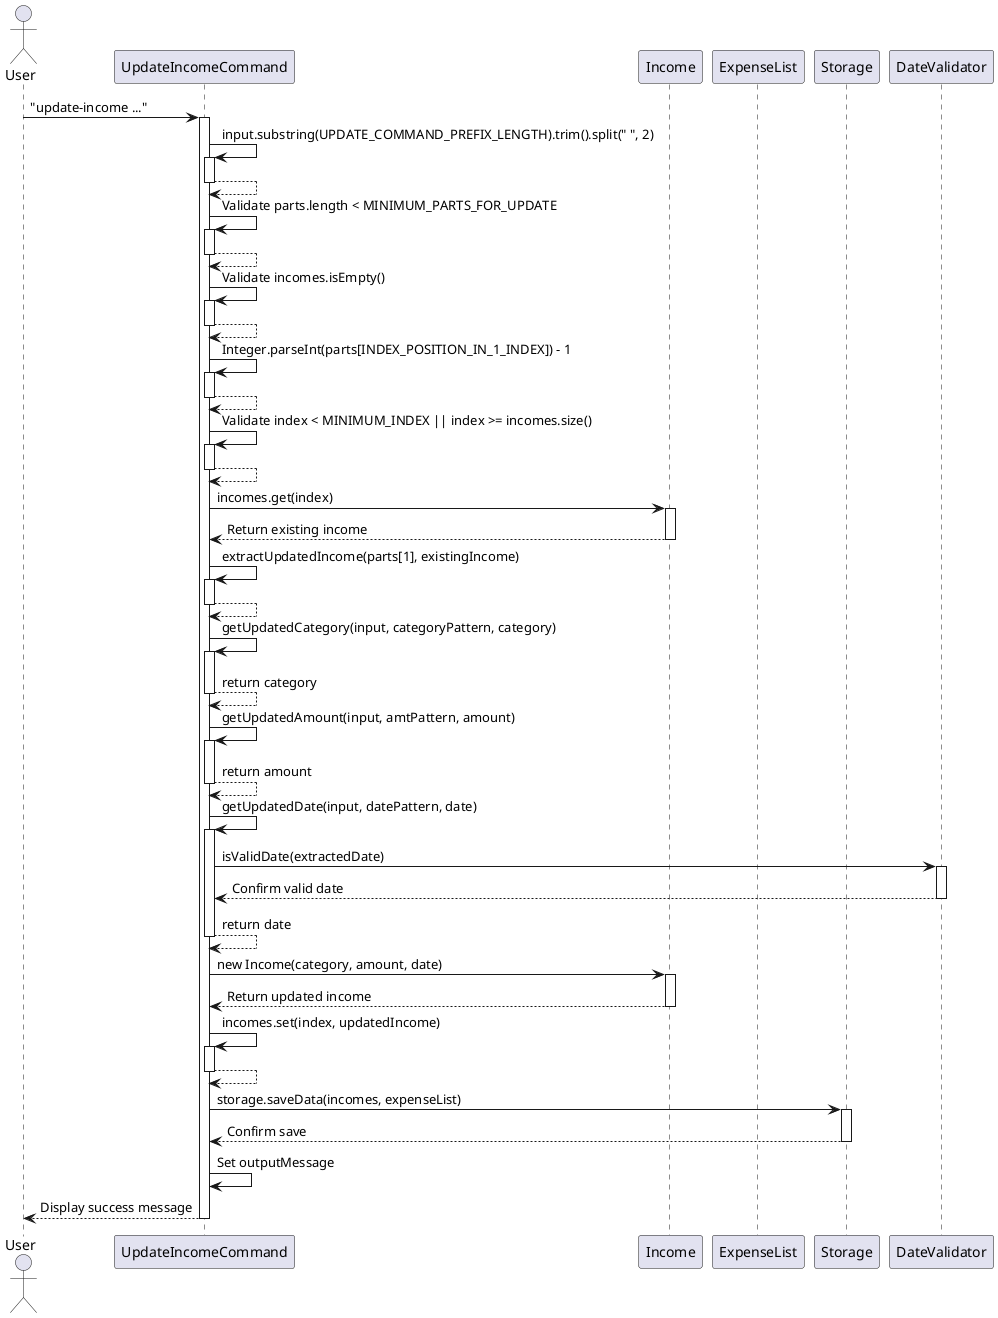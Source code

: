 @startuml
actor User
participant "UpdateIncomeCommand" as UpdateIncomeCommand
participant "Income" as Income
participant "ExpenseList" as ExpenseList
participant "Storage" as Storage
participant "DateValidator" as DateValidator

User -> UpdateIncomeCommand: "update-income ..."
activate UpdateIncomeCommand


UpdateIncomeCommand -> UpdateIncomeCommand: input.substring(UPDATE_COMMAND_PREFIX_LENGTH).trim().split(" ", 2)
activate UpdateIncomeCommand
UpdateIncomeCommand --> UpdateIncomeCommand
deactivate UpdateIncomeCommand
UpdateIncomeCommand -> UpdateIncomeCommand: Validate parts.length < MINIMUM_PARTS_FOR_UPDATE
activate UpdateIncomeCommand
UpdateIncomeCommand --> UpdateIncomeCommand
deactivate UpdateIncomeCommand
UpdateIncomeCommand -> UpdateIncomeCommand: Validate incomes.isEmpty()
activate UpdateIncomeCommand
UpdateIncomeCommand --> UpdateIncomeCommand
deactivate UpdateIncomeCommand


UpdateIncomeCommand -> UpdateIncomeCommand: Integer.parseInt(parts[INDEX_POSITION_IN_1_INDEX]) - 1
activate UpdateIncomeCommand
UpdateIncomeCommand --> UpdateIncomeCommand
deactivate UpdateIncomeCommand
UpdateIncomeCommand -> UpdateIncomeCommand: Validate index < MINIMUM_INDEX || index >= incomes.size()
activate UpdateIncomeCommand
UpdateIncomeCommand --> UpdateIncomeCommand
deactivate UpdateIncomeCommand


UpdateIncomeCommand -> Income: incomes.get(index)
activate Income
Income --> UpdateIncomeCommand: Return existing income
deactivate Income


UpdateIncomeCommand -> UpdateIncomeCommand: extractUpdatedIncome(parts[1], existingIncome)
activate UpdateIncomeCommand
UpdateIncomeCommand --> UpdateIncomeCommand
deactivate UpdateIncomeCommand
UpdateIncomeCommand -> UpdateIncomeCommand: getUpdatedCategory(input, categoryPattern, category)
activate UpdateIncomeCommand
UpdateIncomeCommand --> UpdateIncomeCommand: return category
deactivate UpdateIncomeCommand
UpdateIncomeCommand -> UpdateIncomeCommand: getUpdatedAmount(input, amtPattern, amount)
activate UpdateIncomeCommand
UpdateIncomeCommand --> UpdateIncomeCommand: return amount
deactivate UpdateIncomeCommand

UpdateIncomeCommand -> UpdateIncomeCommand: getUpdatedDate(input, datePattern, date)
activate UpdateIncomeCommand
UpdateIncomeCommand -> DateValidator: isValidDate(extractedDate)
activate DateValidator
DateValidator --> UpdateIncomeCommand: Confirm valid date
deactivate DateValidator
UpdateIncomeCommand --> UpdateIncomeCommand: return date
deactivate UpdateIncomeCommand


UpdateIncomeCommand -> Income: new Income(category, amount, date)
activate Income
Income --> UpdateIncomeCommand: Return updated income
deactivate Income


UpdateIncomeCommand -> UpdateIncomeCommand: incomes.set(index, updatedIncome)
activate UpdateIncomeCommand
UpdateIncomeCommand --> UpdateIncomeCommand
deactivate UpdateIncomeCommand



UpdateIncomeCommand -> Storage: storage.saveData(incomes, expenseList)
activate Storage
Storage --> UpdateIncomeCommand: Confirm save
deactivate Storage


UpdateIncomeCommand -> UpdateIncomeCommand: Set outputMessage
UpdateIncomeCommand --> User: Display success message
deactivate UpdateIncomeCommand
@enduml